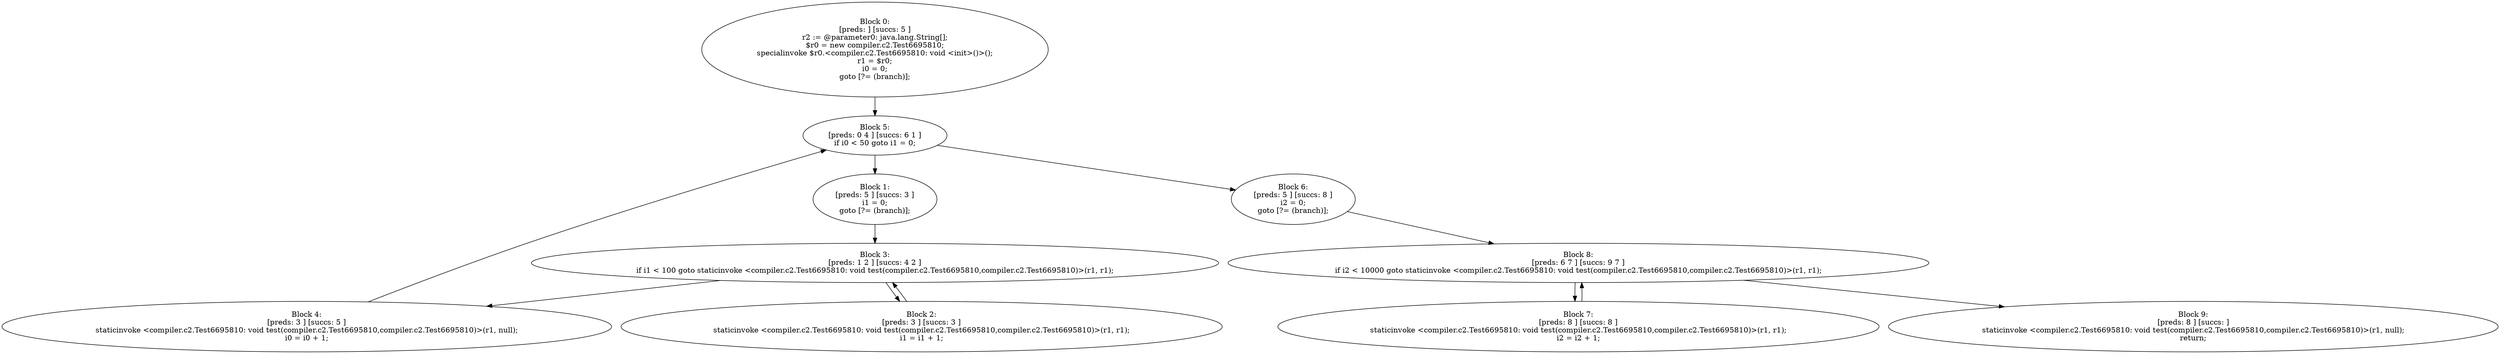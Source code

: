 digraph "unitGraph" {
    "Block 0:
[preds: ] [succs: 5 ]
r2 := @parameter0: java.lang.String[];
$r0 = new compiler.c2.Test6695810;
specialinvoke $r0.<compiler.c2.Test6695810: void <init>()>();
r1 = $r0;
i0 = 0;
goto [?= (branch)];
"
    "Block 1:
[preds: 5 ] [succs: 3 ]
i1 = 0;
goto [?= (branch)];
"
    "Block 2:
[preds: 3 ] [succs: 3 ]
staticinvoke <compiler.c2.Test6695810: void test(compiler.c2.Test6695810,compiler.c2.Test6695810)>(r1, r1);
i1 = i1 + 1;
"
    "Block 3:
[preds: 1 2 ] [succs: 4 2 ]
if i1 < 100 goto staticinvoke <compiler.c2.Test6695810: void test(compiler.c2.Test6695810,compiler.c2.Test6695810)>(r1, r1);
"
    "Block 4:
[preds: 3 ] [succs: 5 ]
staticinvoke <compiler.c2.Test6695810: void test(compiler.c2.Test6695810,compiler.c2.Test6695810)>(r1, null);
i0 = i0 + 1;
"
    "Block 5:
[preds: 0 4 ] [succs: 6 1 ]
if i0 < 50 goto i1 = 0;
"
    "Block 6:
[preds: 5 ] [succs: 8 ]
i2 = 0;
goto [?= (branch)];
"
    "Block 7:
[preds: 8 ] [succs: 8 ]
staticinvoke <compiler.c2.Test6695810: void test(compiler.c2.Test6695810,compiler.c2.Test6695810)>(r1, r1);
i2 = i2 + 1;
"
    "Block 8:
[preds: 6 7 ] [succs: 9 7 ]
if i2 < 10000 goto staticinvoke <compiler.c2.Test6695810: void test(compiler.c2.Test6695810,compiler.c2.Test6695810)>(r1, r1);
"
    "Block 9:
[preds: 8 ] [succs: ]
staticinvoke <compiler.c2.Test6695810: void test(compiler.c2.Test6695810,compiler.c2.Test6695810)>(r1, null);
return;
"
    "Block 0:
[preds: ] [succs: 5 ]
r2 := @parameter0: java.lang.String[];
$r0 = new compiler.c2.Test6695810;
specialinvoke $r0.<compiler.c2.Test6695810: void <init>()>();
r1 = $r0;
i0 = 0;
goto [?= (branch)];
"->"Block 5:
[preds: 0 4 ] [succs: 6 1 ]
if i0 < 50 goto i1 = 0;
";
    "Block 1:
[preds: 5 ] [succs: 3 ]
i1 = 0;
goto [?= (branch)];
"->"Block 3:
[preds: 1 2 ] [succs: 4 2 ]
if i1 < 100 goto staticinvoke <compiler.c2.Test6695810: void test(compiler.c2.Test6695810,compiler.c2.Test6695810)>(r1, r1);
";
    "Block 2:
[preds: 3 ] [succs: 3 ]
staticinvoke <compiler.c2.Test6695810: void test(compiler.c2.Test6695810,compiler.c2.Test6695810)>(r1, r1);
i1 = i1 + 1;
"->"Block 3:
[preds: 1 2 ] [succs: 4 2 ]
if i1 < 100 goto staticinvoke <compiler.c2.Test6695810: void test(compiler.c2.Test6695810,compiler.c2.Test6695810)>(r1, r1);
";
    "Block 3:
[preds: 1 2 ] [succs: 4 2 ]
if i1 < 100 goto staticinvoke <compiler.c2.Test6695810: void test(compiler.c2.Test6695810,compiler.c2.Test6695810)>(r1, r1);
"->"Block 4:
[preds: 3 ] [succs: 5 ]
staticinvoke <compiler.c2.Test6695810: void test(compiler.c2.Test6695810,compiler.c2.Test6695810)>(r1, null);
i0 = i0 + 1;
";
    "Block 3:
[preds: 1 2 ] [succs: 4 2 ]
if i1 < 100 goto staticinvoke <compiler.c2.Test6695810: void test(compiler.c2.Test6695810,compiler.c2.Test6695810)>(r1, r1);
"->"Block 2:
[preds: 3 ] [succs: 3 ]
staticinvoke <compiler.c2.Test6695810: void test(compiler.c2.Test6695810,compiler.c2.Test6695810)>(r1, r1);
i1 = i1 + 1;
";
    "Block 4:
[preds: 3 ] [succs: 5 ]
staticinvoke <compiler.c2.Test6695810: void test(compiler.c2.Test6695810,compiler.c2.Test6695810)>(r1, null);
i0 = i0 + 1;
"->"Block 5:
[preds: 0 4 ] [succs: 6 1 ]
if i0 < 50 goto i1 = 0;
";
    "Block 5:
[preds: 0 4 ] [succs: 6 1 ]
if i0 < 50 goto i1 = 0;
"->"Block 6:
[preds: 5 ] [succs: 8 ]
i2 = 0;
goto [?= (branch)];
";
    "Block 5:
[preds: 0 4 ] [succs: 6 1 ]
if i0 < 50 goto i1 = 0;
"->"Block 1:
[preds: 5 ] [succs: 3 ]
i1 = 0;
goto [?= (branch)];
";
    "Block 6:
[preds: 5 ] [succs: 8 ]
i2 = 0;
goto [?= (branch)];
"->"Block 8:
[preds: 6 7 ] [succs: 9 7 ]
if i2 < 10000 goto staticinvoke <compiler.c2.Test6695810: void test(compiler.c2.Test6695810,compiler.c2.Test6695810)>(r1, r1);
";
    "Block 7:
[preds: 8 ] [succs: 8 ]
staticinvoke <compiler.c2.Test6695810: void test(compiler.c2.Test6695810,compiler.c2.Test6695810)>(r1, r1);
i2 = i2 + 1;
"->"Block 8:
[preds: 6 7 ] [succs: 9 7 ]
if i2 < 10000 goto staticinvoke <compiler.c2.Test6695810: void test(compiler.c2.Test6695810,compiler.c2.Test6695810)>(r1, r1);
";
    "Block 8:
[preds: 6 7 ] [succs: 9 7 ]
if i2 < 10000 goto staticinvoke <compiler.c2.Test6695810: void test(compiler.c2.Test6695810,compiler.c2.Test6695810)>(r1, r1);
"->"Block 9:
[preds: 8 ] [succs: ]
staticinvoke <compiler.c2.Test6695810: void test(compiler.c2.Test6695810,compiler.c2.Test6695810)>(r1, null);
return;
";
    "Block 8:
[preds: 6 7 ] [succs: 9 7 ]
if i2 < 10000 goto staticinvoke <compiler.c2.Test6695810: void test(compiler.c2.Test6695810,compiler.c2.Test6695810)>(r1, r1);
"->"Block 7:
[preds: 8 ] [succs: 8 ]
staticinvoke <compiler.c2.Test6695810: void test(compiler.c2.Test6695810,compiler.c2.Test6695810)>(r1, r1);
i2 = i2 + 1;
";
}
